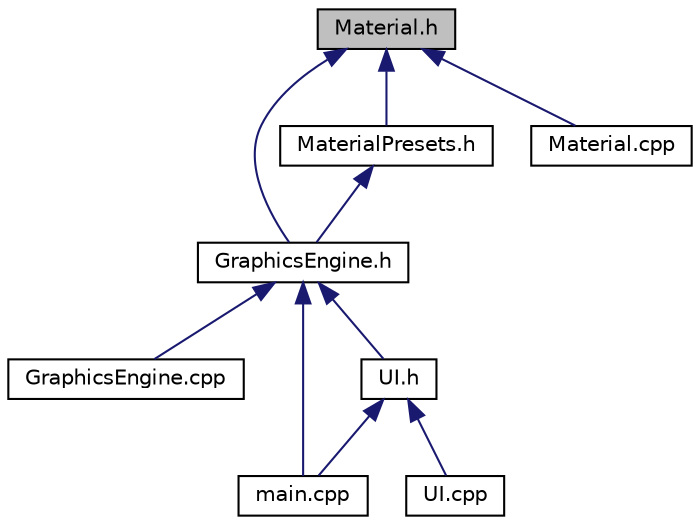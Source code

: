 digraph "Material.h"
{
  edge [fontname="Helvetica",fontsize="10",labelfontname="Helvetica",labelfontsize="10"];
  node [fontname="Helvetica",fontsize="10",shape=record];
  Node4 [label="Material.h",height=0.2,width=0.4,color="black", fillcolor="grey75", style="filled", fontcolor="black"];
  Node4 -> Node5 [dir="back",color="midnightblue",fontsize="10",style="solid"];
  Node5 [label="GraphicsEngine.h",height=0.2,width=0.4,color="black", fillcolor="white", style="filled",URL="$_graphics_engine_8h.html",tooltip="Header file for GraphicsEngine.cpp. "];
  Node5 -> Node6 [dir="back",color="midnightblue",fontsize="10",style="solid"];
  Node6 [label="GraphicsEngine.cpp",height=0.2,width=0.4,color="black", fillcolor="white", style="filled",URL="$_graphics_engine_8cpp.html",tooltip="Main graphics driver for the program. "];
  Node5 -> Node7 [dir="back",color="midnightblue",fontsize="10",style="solid"];
  Node7 [label="main.cpp",height=0.2,width=0.4,color="black", fillcolor="white", style="filled",URL="$main_8cpp.html",tooltip="Main driver for the program. "];
  Node5 -> Node8 [dir="back",color="midnightblue",fontsize="10",style="solid"];
  Node8 [label="UI.h",height=0.2,width=0.4,color="black", fillcolor="white", style="filled",URL="$_u_i_8h.html",tooltip="Header file for UI.cpp. "];
  Node8 -> Node7 [dir="back",color="midnightblue",fontsize="10",style="solid"];
  Node8 -> Node9 [dir="back",color="midnightblue",fontsize="10",style="solid"];
  Node9 [label="UI.cpp",height=0.2,width=0.4,color="black", fillcolor="white", style="filled",URL="$_u_i_8cpp.html",tooltip="User interface processor for the program. "];
  Node4 -> Node10 [dir="back",color="midnightblue",fontsize="10",style="solid"];
  Node10 [label="MaterialPresets.h",height=0.2,width=0.4,color="black", fillcolor="white", style="filled",URL="$_material_presets_8h.html",tooltip="Basic material properties for standard types of surfaces. "];
  Node10 -> Node5 [dir="back",color="midnightblue",fontsize="10",style="solid"];
  Node4 -> Node11 [dir="back",color="midnightblue",fontsize="10",style="solid"];
  Node11 [label="Material.cpp",height=0.2,width=0.4,color="black", fillcolor="white", style="filled",URL="$_material_8cpp.html",tooltip="Implementation of the Material class. "];
}

